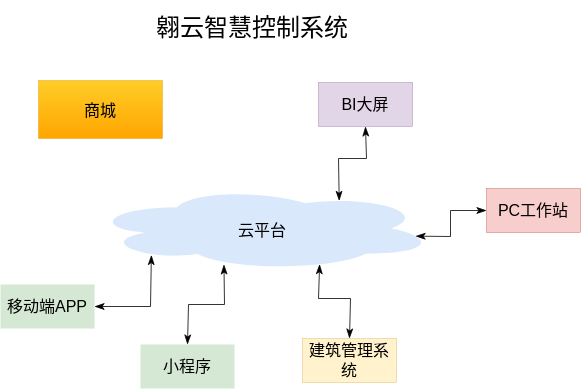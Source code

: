 <mxfile version="16.2.1" type="github">
  <diagram id="a1D_lF2K-nznCuwd_Psa" name="第 1 页">
    <mxGraphModel dx="687" dy="371" grid="1" gridSize="1" guides="1" tooltips="1" connect="1" arrows="1" fold="1" page="1" pageScale="1" pageWidth="827" pageHeight="1169" math="0" shadow="0">
      <root>
        <mxCell id="0" />
        <mxCell id="1" parent="0" />
        <mxCell id="IbOyLZbnckM_9YpusnKu-1" value="&lt;div&gt;&lt;font style=&quot;font-size: 8px&quot;&gt;云平台&lt;/font&gt;&lt;/div&gt;" style="ellipse;shape=cloud;whiteSpace=wrap;html=1;strokeWidth=0.2;fillColor=#dae8fc;strokeColor=none;" vertex="1" parent="1">
          <mxGeometry x="283" y="249" width="172" height="42" as="geometry" />
        </mxCell>
        <mxCell id="IbOyLZbnckM_9YpusnKu-3" value="商城" style="rounded=0;whiteSpace=wrap;html=1;strokeWidth=0.2;fontSize=8;fillColor=#ffcd28;strokeColor=#d79b00;gradientColor=#ffa500;" vertex="1" parent="1">
          <mxGeometry x="257" y="196" width="62" height="29" as="geometry" />
        </mxCell>
        <mxCell id="IbOyLZbnckM_9YpusnKu-4" value="移动端APP" style="rounded=0;whiteSpace=wrap;html=1;strokeWidth=0.2;fontSize=8;fillColor=#d5e8d4;strokeColor=none;" vertex="1" parent="1">
          <mxGeometry x="238" y="298" width="47" height="22" as="geometry" />
        </mxCell>
        <mxCell id="IbOyLZbnckM_9YpusnKu-5" value="建筑管理系统" style="rounded=0;whiteSpace=wrap;html=1;strokeWidth=0.2;fontSize=8;fillColor=#fff2cc;strokeColor=#d6b656;" vertex="1" parent="1">
          <mxGeometry x="389" y="325" width="47" height="22" as="geometry" />
        </mxCell>
        <mxCell id="IbOyLZbnckM_9YpusnKu-6" value="PC工作站" style="rounded=0;whiteSpace=wrap;html=1;strokeWidth=0.2;fontSize=8;fillColor=#f8cecc;strokeColor=#b85450;" vertex="1" parent="1">
          <mxGeometry x="481" y="250" width="47" height="22" as="geometry" />
        </mxCell>
        <mxCell id="IbOyLZbnckM_9YpusnKu-7" value="小程序" style="rounded=0;whiteSpace=wrap;html=1;strokeWidth=0.2;fontSize=8;fillColor=#d5e8d4;strokeColor=none;" vertex="1" parent="1">
          <mxGeometry x="308" y="328" width="47" height="22" as="geometry" />
        </mxCell>
        <mxCell id="IbOyLZbnckM_9YpusnKu-8" value="BI大屏" style="rounded=0;whiteSpace=wrap;html=1;strokeWidth=0.2;fontSize=8;fillColor=#e1d5e7;strokeColor=#9673a6;" vertex="1" parent="1">
          <mxGeometry x="397" y="197" width="47" height="22" as="geometry" />
        </mxCell>
        <mxCell id="IbOyLZbnckM_9YpusnKu-10" value="" style="endArrow=classicThin;html=1;rounded=0;fontSize=8;exitX=0.5;exitY=0;exitDx=0;exitDy=0;entryX=0.388;entryY=0.928;entryDx=0;entryDy=0;entryPerimeter=0;startArrow=classicThin;startFill=1;endFill=1;strokeWidth=0.4;endSize=4;startSize=4;" edge="1" parent="1" source="IbOyLZbnckM_9YpusnKu-7" target="IbOyLZbnckM_9YpusnKu-1">
          <mxGeometry width="50" height="50" relative="1" as="geometry">
            <mxPoint x="371.4" y="359.1" as="sourcePoint" />
            <mxPoint x="371.0" y="305" as="targetPoint" />
            <Array as="points">
              <mxPoint x="332" y="308" />
              <mxPoint x="350" y="308" />
            </Array>
          </mxGeometry>
        </mxCell>
        <mxCell id="IbOyLZbnckM_9YpusnKu-11" value="&lt;div&gt;翱云智慧控制系统&lt;/div&gt;" style="text;whiteSpace=wrap;html=1;" vertex="1" parent="1">
          <mxGeometry x="314" y="156" width="120" height="20" as="geometry" />
        </mxCell>
        <mxCell id="IbOyLZbnckM_9YpusnKu-13" value="" style="endArrow=classicThin;html=1;rounded=0;fontSize=8;exitX=1;exitY=0.5;exitDx=0;exitDy=0;entryX=0.177;entryY=0.816;entryDx=0;entryDy=0;entryPerimeter=0;startArrow=classicThin;startFill=1;endFill=1;strokeWidth=0.4;endSize=4;startSize=4;" edge="1" parent="1" source="IbOyLZbnckM_9YpusnKu-4" target="IbOyLZbnckM_9YpusnKu-1">
          <mxGeometry width="50" height="50" relative="1" as="geometry">
            <mxPoint x="292.0" y="329.02" as="sourcePoint" />
            <mxPoint x="313.236" y="273.996" as="targetPoint" />
            <Array as="points">
              <mxPoint x="313" y="309" />
            </Array>
          </mxGeometry>
        </mxCell>
        <mxCell id="IbOyLZbnckM_9YpusnKu-15" value="" style="endArrow=classicThin;html=1;rounded=0;fontSize=8;exitX=0.5;exitY=0;exitDx=0;exitDy=0;entryX=0.666;entryY=0.925;entryDx=0;entryDy=0;entryPerimeter=0;startArrow=classicThin;startFill=1;endFill=1;strokeWidth=0.4;endSize=4;startSize=4;" edge="1" parent="1" source="IbOyLZbnckM_9YpusnKu-5" target="IbOyLZbnckM_9YpusnKu-1">
          <mxGeometry width="50" height="50" relative="1" as="geometry">
            <mxPoint x="380.0" y="332.02" as="sourcePoint" />
            <mxPoint x="401.236" y="276.996" as="targetPoint" />
            <Array as="points">
              <mxPoint x="413" y="305" />
              <mxPoint x="397" y="305" />
            </Array>
          </mxGeometry>
        </mxCell>
        <mxCell id="IbOyLZbnckM_9YpusnKu-16" value="" style="endArrow=classicThin;html=1;rounded=0;fontSize=8;exitX=0.945;exitY=0.591;exitDx=0;exitDy=0;entryX=0;entryY=0.5;entryDx=0;entryDy=0;startArrow=classicThin;startFill=1;endFill=1;strokeWidth=0.4;endSize=4;startSize=4;exitPerimeter=0;" edge="1" parent="1" source="IbOyLZbnckM_9YpusnKu-1" target="IbOyLZbnckM_9YpusnKu-6">
          <mxGeometry width="50" height="50" relative="1" as="geometry">
            <mxPoint x="446" y="293.02" as="sourcePoint" />
            <mxPoint x="467.236" y="237.996" as="targetPoint" />
            <Array as="points">
              <mxPoint x="463" y="274" />
              <mxPoint x="463" y="261" />
            </Array>
          </mxGeometry>
        </mxCell>
        <mxCell id="IbOyLZbnckM_9YpusnKu-17" value="" style="endArrow=classicThin;html=1;rounded=0;fontSize=8;exitX=0.723;exitY=0.171;exitDx=0;exitDy=0;entryX=0.5;entryY=1;entryDx=0;entryDy=0;startArrow=classicThin;startFill=1;endFill=1;strokeWidth=0.4;endSize=4;startSize=4;exitPerimeter=0;" edge="1" parent="1" source="IbOyLZbnckM_9YpusnKu-1" target="IbOyLZbnckM_9YpusnKu-8">
          <mxGeometry width="50" height="50" relative="1" as="geometry">
            <mxPoint x="384" y="280.02" as="sourcePoint" />
            <mxPoint x="405.236" y="224.996" as="targetPoint" />
            <Array as="points">
              <mxPoint x="407" y="235" />
              <mxPoint x="421" y="235" />
            </Array>
          </mxGeometry>
        </mxCell>
      </root>
    </mxGraphModel>
  </diagram>
</mxfile>
